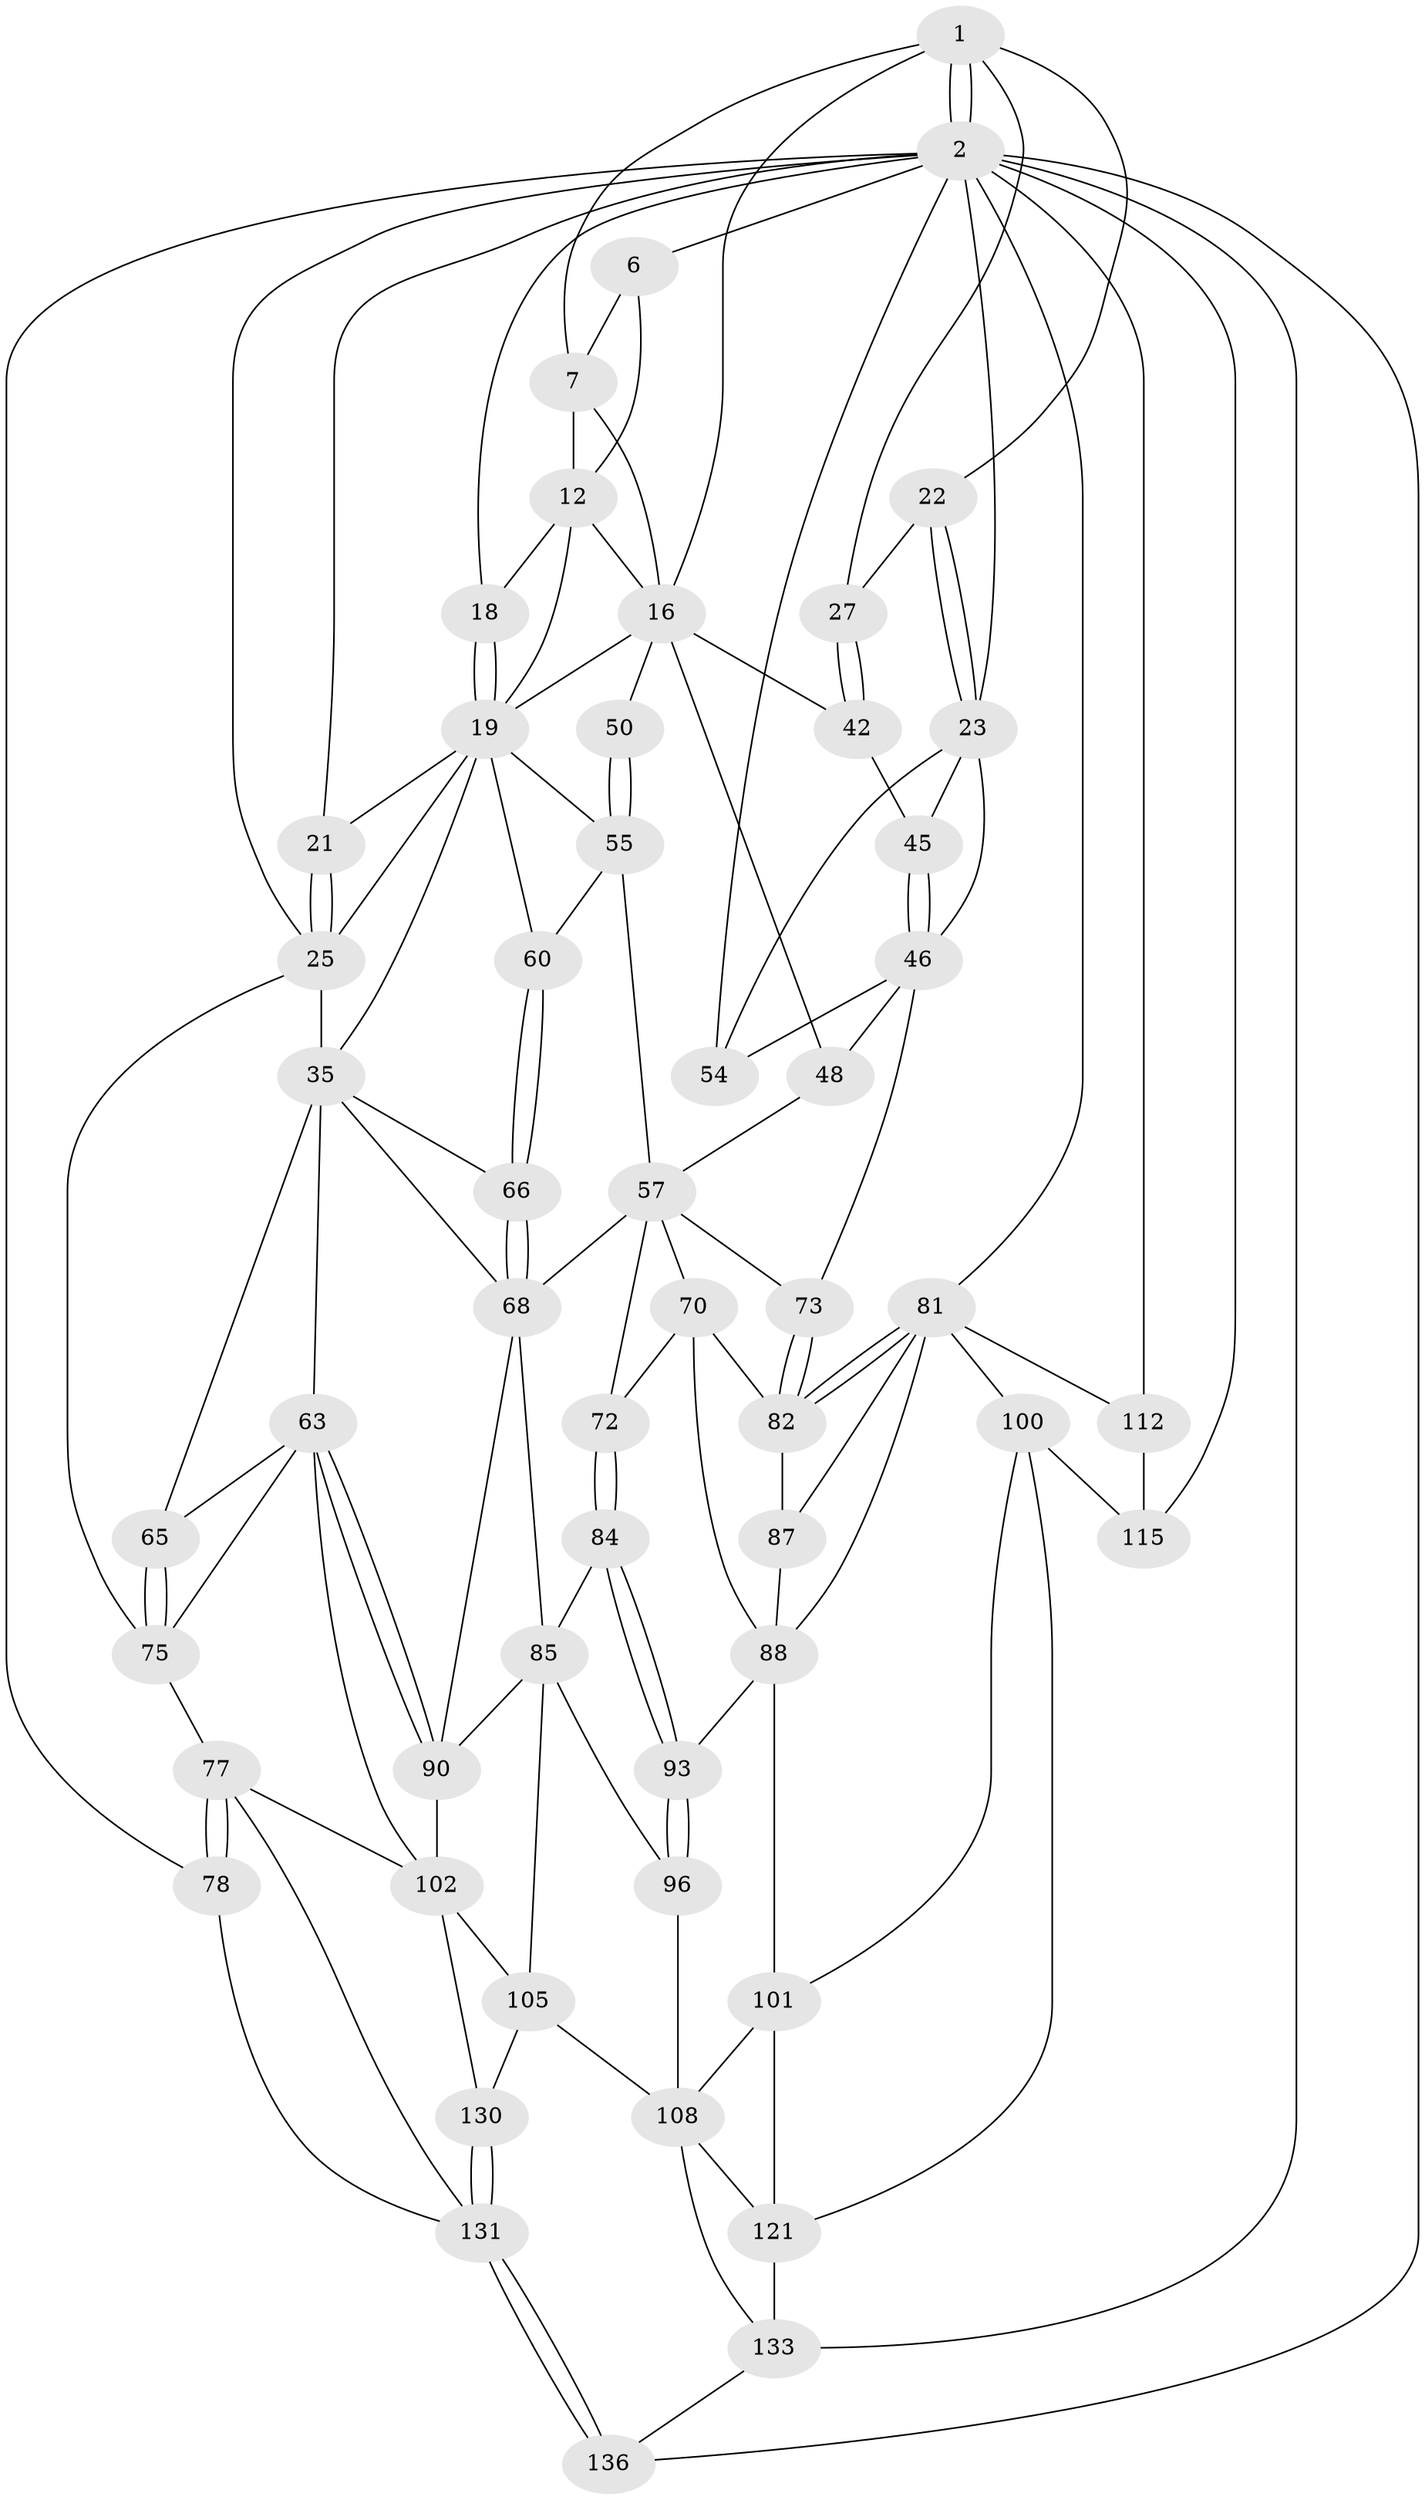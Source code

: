 // original degree distribution, {3: 0.014705882352941176, 6: 0.18382352941176472, 4: 0.19852941176470587, 5: 0.6029411764705882}
// Generated by graph-tools (version 1.1) at 2025/21/03/04/25 18:21:03]
// undirected, 54 vertices, 131 edges
graph export_dot {
graph [start="1"]
  node [color=gray90,style=filled];
  1 [pos="+0.7905625142193696+0",super="+9"];
  2 [pos="+1+0",super="+110+24+3"];
  6 [pos="+0.4571942815661436+0",super="+14"];
  7 [pos="+0.6565824075305156+0",super="+8+11"];
  12 [pos="+0.5636547100892516+0.12462167708805147",super="+13+29"];
  16 [pos="+0.6025982119038434+0.14174097152716403",super="+37"];
  18 [pos="+0.30508392660349265+0.08861994602888577"];
  19 [pos="+0.28607867998185854+0.14236144158981123",super="+20+31"];
  21 [pos="+0.11739666415072858+0"];
  22 [pos="+0.870633226714681+0.07713903588872507"];
  23 [pos="+1+0.09377928685246675",super="+44"];
  25 [pos="+0.03258624023226901+0.17627482240330053",super="+32+26"];
  27 [pos="+0.730467437219782+0.18111639773598"];
  35 [pos="+0.19346763994374855+0.36316715746348016",super="+36+61"];
  42 [pos="+0.7362204026295542+0.1913019388414806"];
  45 [pos="+0.7447581513720777+0.19589836087442994"];
  46 [pos="+0.8191801564496328+0.35628976529807904",super="+47"];
  48 [pos="+0.7464713629340336+0.42489855831112433"];
  50 [pos="+0.6002813343094029+0.37381589006145066"];
  54 [pos="+0.9591733753256758+0.3954082909645898"];
  55 [pos="+0.5190654861054067+0.43797737466273007",super="+56"];
  57 [pos="+0.5561364560954107+0.47922200489739697",super="+69+58"];
  60 [pos="+0.31686661950240397+0.4326270182703367"];
  63 [pos="+0.14622493536354006+0.6393268348649831",super="+64"];
  65 [pos="+0.03644135923913623+0.542337951732954"];
  66 [pos="+0.3355478395406978+0.49103156632755085"];
  68 [pos="+0.36815638341768914+0.5366407525771112",super="+74"];
  70 [pos="+0.584570977693955+0.5345462996624712",super="+71"];
  72 [pos="+0.48255687374838074+0.6187746781971076"];
  73 [pos="+0.7952098924737492+0.4989078667588199"];
  75 [pos="+0+0.517711915064061",super="+76"];
  77 [pos="+0+0.9283486786383947",super="+118"];
  78 [pos="+0+1"];
  81 [pos="+0.8555682544485798+0.5624249823307137",super="+91"];
  82 [pos="+0.8040360827135015+0.5210798095845741",super="+83"];
  84 [pos="+0.47703697818811625+0.626403535590776"];
  85 [pos="+0.3928924011473074+0.6227096201483943",super="+94"];
  87 [pos="+0.7032661193691448+0.623807563465894"];
  88 [pos="+0.6719468779131941+0.6574039326411917",super="+89"];
  90 [pos="+0.2614337574539452+0.6675176703030608",super="+95"];
  93 [pos="+0.5209579904026899+0.6960773098390497"];
  96 [pos="+0.5163574912214223+0.7056251647158954"];
  100 [pos="+0.6812525969390008+0.7990658650244495",super="+116"];
  101 [pos="+0.6278888252629978+0.8160602396379958",super="+107"];
  102 [pos="+0.2874485744686973+0.7647308155126047",super="+103"];
  105 [pos="+0.393840161321499+0.8178612191643367",super="+114+106"];
  108 [pos="+0.5783092952203943+0.8297214176350215",super="+109+126"];
  112 [pos="+1+0.6152690883858354",super="+113"];
  115 [pos="+0.8590182509163257+0.8684370771261937"];
  121 [pos="+0.7549367973464264+0.9093180859783371",super="+124+122"];
  130 [pos="+0.27228569090344323+1"];
  131 [pos="+0.21510041605793404+1",super="+132"];
  133 [pos="+0.5961892564112841+1",super="+134+135"];
  136 [pos="+0.2106393948773928+1"];
  1 -- 2;
  1 -- 2;
  1 -- 16;
  1 -- 22;
  1 -- 7;
  1 -- 27;
  2 -- 112 [weight=2];
  2 -- 115;
  2 -- 133 [weight=2];
  2 -- 81;
  2 -- 54;
  2 -- 23;
  2 -- 18;
  2 -- 21;
  2 -- 6 [weight=2];
  2 -- 136;
  2 -- 25;
  2 -- 78;
  6 -- 7;
  6 -- 12;
  7 -- 16;
  7 -- 12;
  12 -- 18;
  12 -- 16;
  12 -- 19;
  16 -- 48;
  16 -- 50 [weight=2];
  16 -- 42;
  16 -- 19;
  18 -- 19;
  18 -- 19;
  19 -- 25;
  19 -- 21;
  19 -- 35;
  19 -- 55;
  19 -- 60;
  21 -- 25;
  21 -- 25;
  22 -- 23;
  22 -- 23;
  22 -- 27;
  23 -- 54;
  23 -- 45;
  23 -- 46;
  25 -- 35 [weight=2];
  25 -- 75;
  27 -- 42;
  27 -- 42;
  35 -- 65;
  35 -- 66;
  35 -- 63;
  35 -- 68;
  42 -- 45;
  45 -- 46;
  45 -- 46;
  46 -- 48;
  46 -- 73;
  46 -- 54;
  48 -- 57;
  50 -- 55;
  50 -- 55;
  55 -- 60;
  55 -- 57;
  57 -- 73;
  57 -- 70;
  57 -- 72;
  57 -- 68;
  60 -- 66;
  60 -- 66;
  63 -- 90;
  63 -- 90;
  63 -- 65;
  63 -- 75;
  63 -- 102;
  65 -- 75;
  65 -- 75;
  66 -- 68;
  66 -- 68;
  68 -- 90;
  68 -- 85;
  70 -- 82;
  70 -- 72;
  70 -- 88;
  72 -- 84;
  72 -- 84;
  73 -- 82;
  73 -- 82;
  75 -- 77;
  77 -- 78;
  77 -- 78;
  77 -- 131;
  77 -- 102;
  78 -- 131;
  81 -- 82;
  81 -- 82;
  81 -- 100;
  81 -- 87;
  81 -- 88;
  81 -- 112;
  82 -- 87;
  84 -- 85;
  84 -- 93;
  84 -- 93;
  85 -- 96;
  85 -- 105;
  85 -- 90;
  87 -- 88;
  88 -- 93;
  88 -- 101;
  90 -- 102;
  93 -- 96;
  93 -- 96;
  96 -- 108;
  100 -- 101;
  100 -- 121;
  100 -- 115;
  101 -- 108;
  101 -- 121;
  102 -- 130;
  102 -- 105 [weight=2];
  105 -- 108 [weight=3];
  105 -- 130;
  108 -- 133;
  108 -- 121;
  112 -- 115;
  121 -- 133;
  130 -- 131;
  130 -- 131;
  131 -- 136;
  131 -- 136;
  133 -- 136;
}
